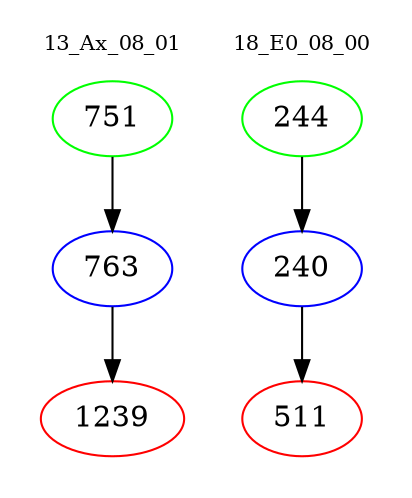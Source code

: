 digraph{
subgraph cluster_0 {
color = white
label = "13_Ax_08_01";
fontsize=10;
T0_751 [label="751", color="green"]
T0_751 -> T0_763 [color="black"]
T0_763 [label="763", color="blue"]
T0_763 -> T0_1239 [color="black"]
T0_1239 [label="1239", color="red"]
}
subgraph cluster_1 {
color = white
label = "18_E0_08_00";
fontsize=10;
T1_244 [label="244", color="green"]
T1_244 -> T1_240 [color="black"]
T1_240 [label="240", color="blue"]
T1_240 -> T1_511 [color="black"]
T1_511 [label="511", color="red"]
}
}

